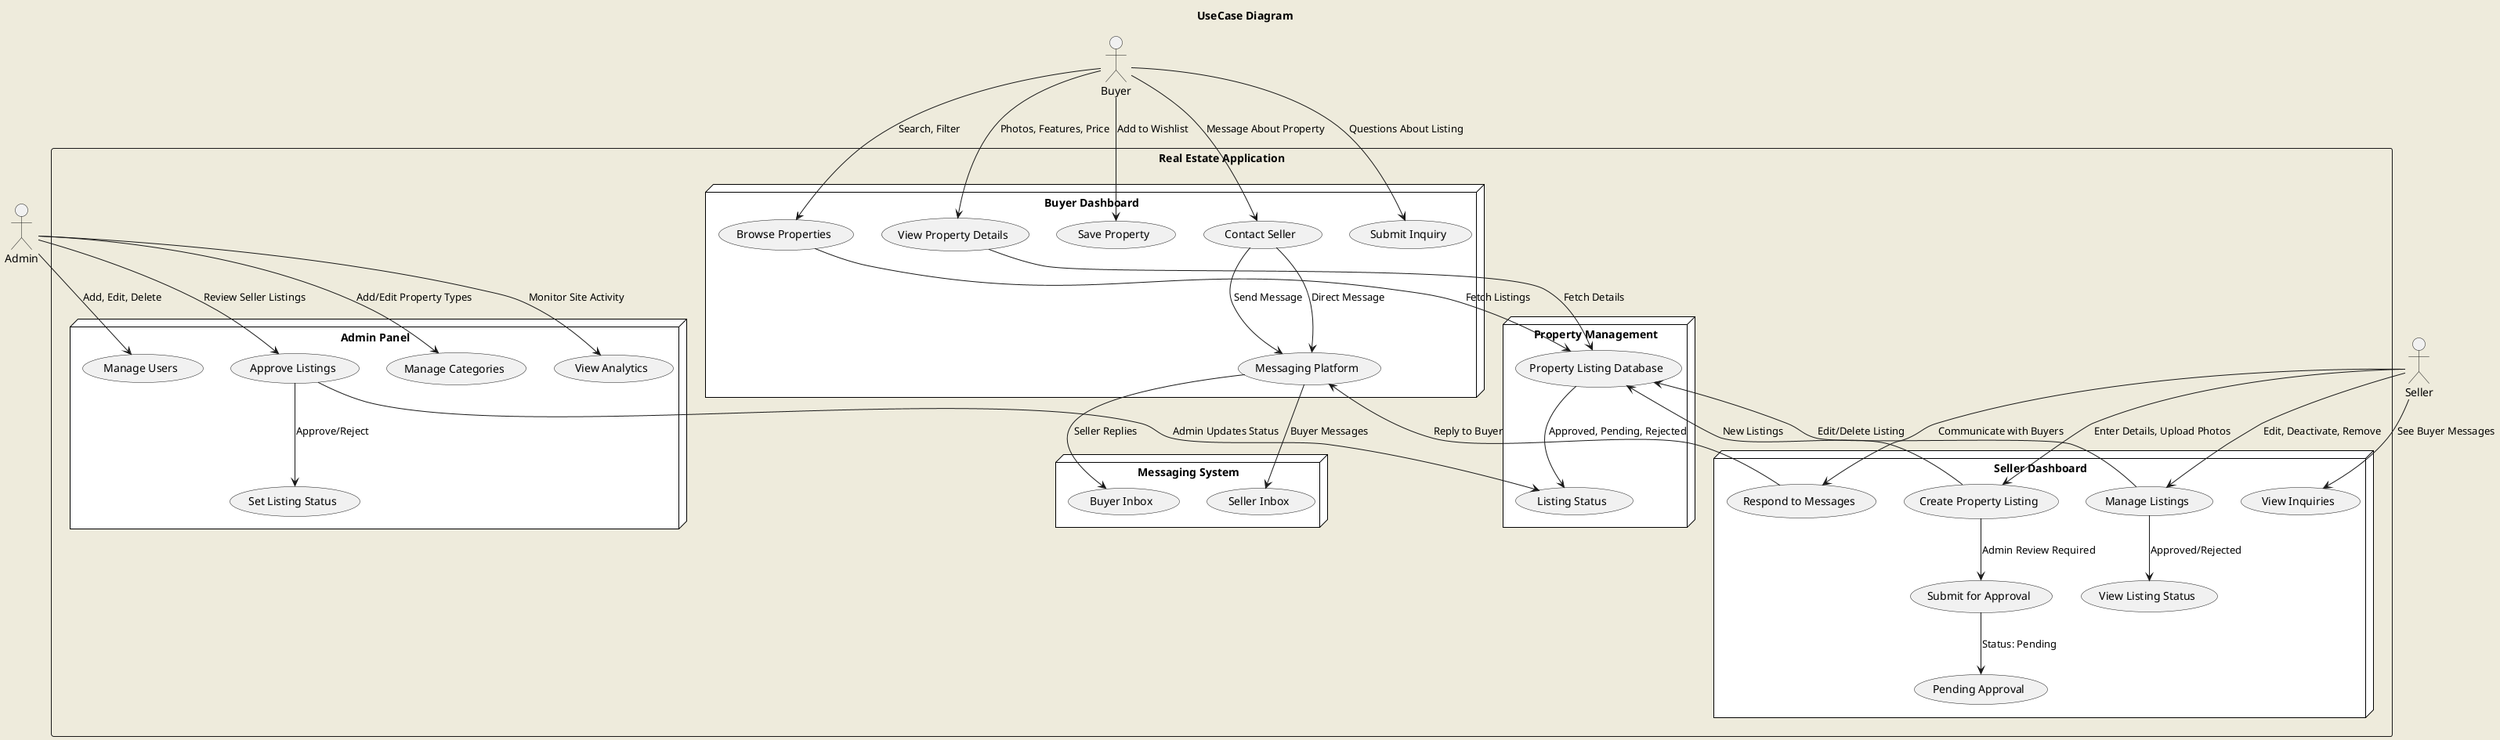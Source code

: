 @startuml RealEstateApplicationFlow

skinparam backgroundColor #EEEBDC
skinparam node {
  BackgroundColor White
  BorderColor Black
}

title UseCase Diagram

actor Admin
actor Seller
actor Buyer

rectangle "Real Estate Application" {

  node "Admin Panel" {
    Admin --> (Manage Users) : "Add, Edit, Delete"
    Admin --> (Approve Listings) : "Review Seller Listings"
    Admin --> (Manage Categories) : "Add/Edit Property Types"
    Admin --> (View Analytics) : "Monitor Site Activity"
    (Approve Listings) --> (Set Listing Status) : "Approve/Reject"
  }

  node "Seller Dashboard" {
    Seller --> (Create Property Listing) : "Enter Details, Upload Photos"
    (Create Property Listing) --> (Submit for Approval) : "Admin Review Required"
    (Submit for Approval) --> (Pending Approval) : "Status: Pending"
    
    Seller --> (Manage Listings) : "Edit, Deactivate, Remove"
    (Manage Listings) --> (View Listing Status) : "Approved/Rejected"
    
    Seller --> (View Inquiries) : "See Buyer Messages"
    Seller --> (Respond to Messages) : "Communicate with Buyers"
  }

  node "Buyer Dashboard" {
    Buyer --> (Browse Properties) : "Search, Filter"
    Buyer --> (View Property Details) : "Photos, Features, Price"
    Buyer --> (Save Property) : "Add to Wishlist"
    
    Buyer --> (Contact Seller) : "Message About Property"
    (Contact Seller) --> (Messaging Platform) : "Send Message"
    Buyer --> (Submit Inquiry) : "Questions About Listing"
  }
  
  node "Property Management" {
    (Property Listing Database) <-- (Create Property Listing) : "New Listings"
    (Property Listing Database) <-- (Manage Listings) : "Edit/Delete Listing"
    (Browse Properties) --> (Property Listing Database) : "Fetch Listings"
    (View Property Details) --> (Property Listing Database) : "Fetch Details"
    
    (Property Listing Database) --> (Listing Status) : "Approved, Pending, Rejected"
    (Approve Listings) --> (Listing Status) : "Admin Updates Status"
  }

  node "Messaging System" {
    (Messaging Platform) --> (Seller Inbox) : "Buyer Messages"
    (Messaging Platform) --> (Buyer Inbox) : "Seller Replies"
    (Contact Seller) --> (Messaging Platform) : "Direct Message"
    (Respond to Messages) --> (Messaging Platform) : "Reply to Buyer"
  }
  
}

@enduml
